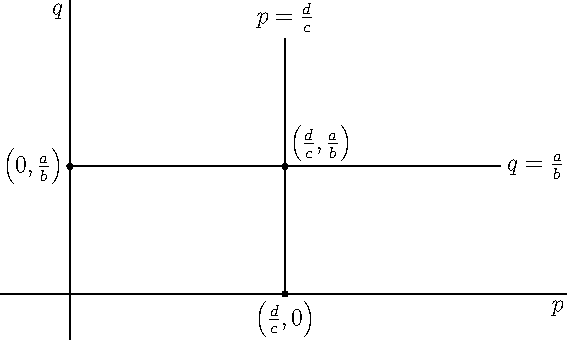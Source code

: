 size(10cm,6cm,IgnoreAspect);
import graph;

yaxis("$q$");
xaxis("$p$");

draw((3,0)--(3,4));
draw((0,2)--(6,2));

label("$q = \frac{a}{b}$",(6,2),E);
label("$p = \frac{d}{c}$",(3,4),N);

dot("$\left(0,\frac{a}{b}\right)$",(0,2),W);
dot("$\left(\frac{d}{c},0\right)$",(3,0),S);
dot("$\left(\frac{d}{c},\frac{a}{b}\right)$",(3,2),NE);
